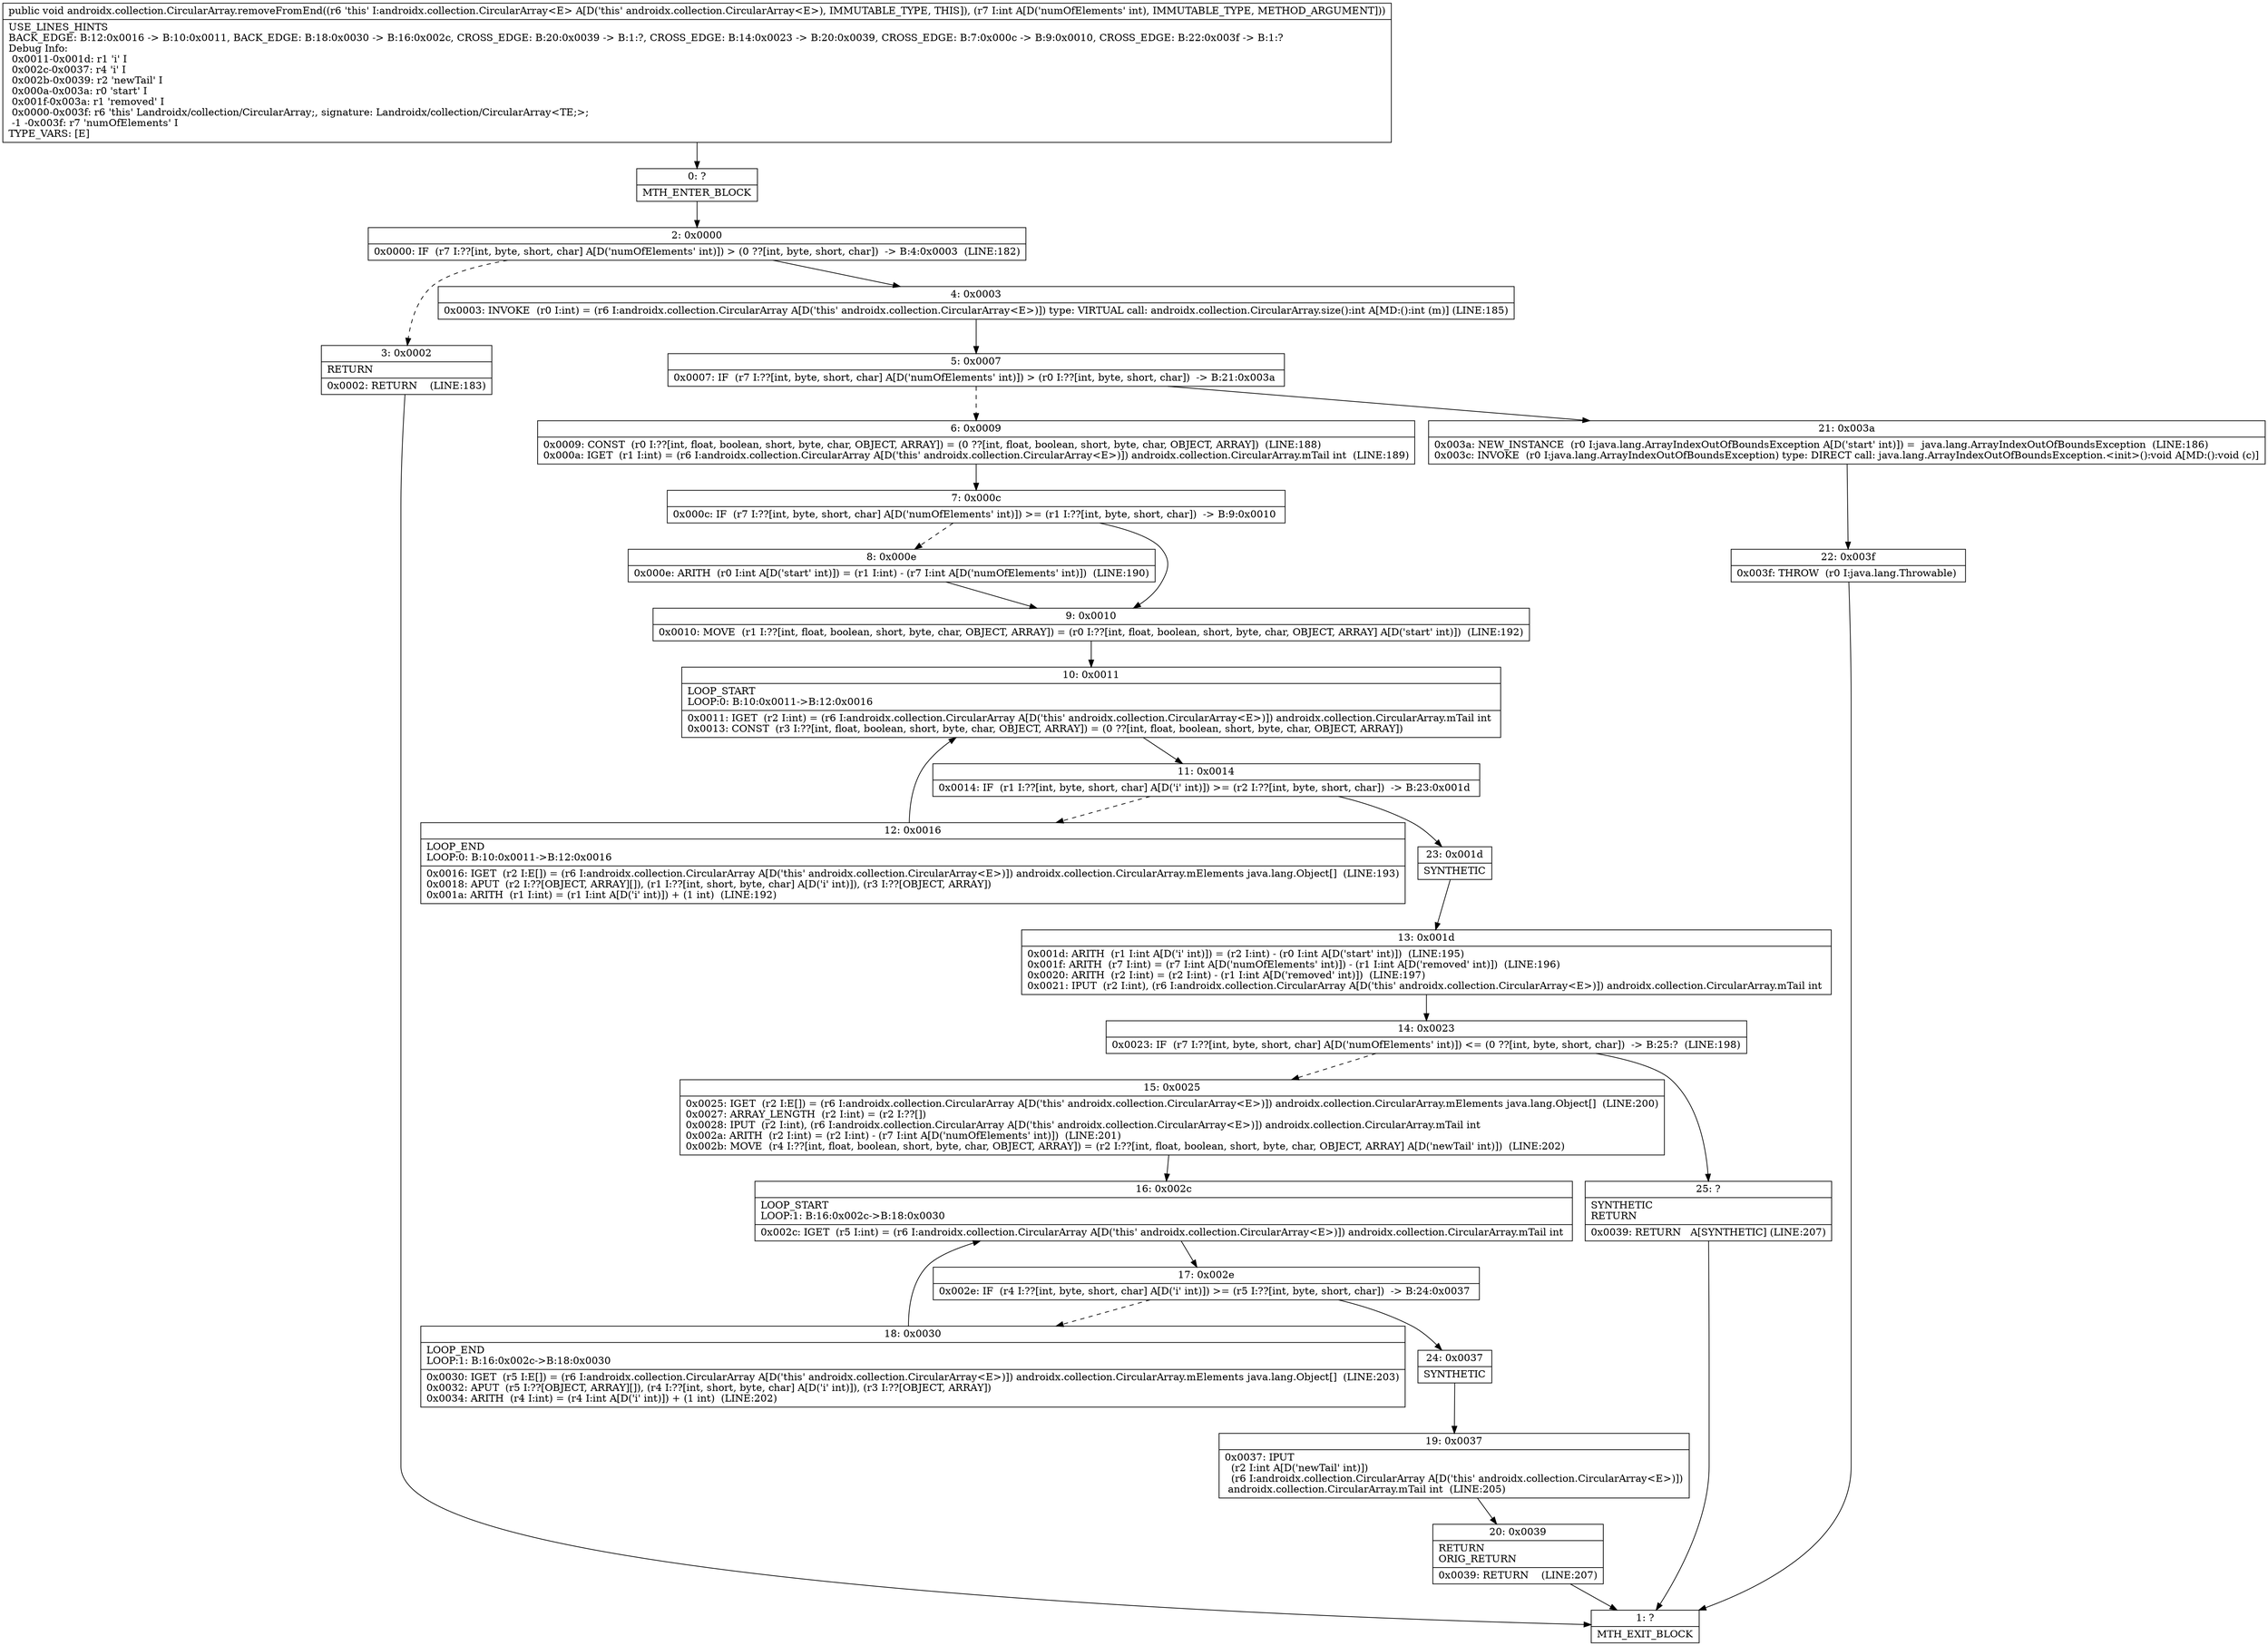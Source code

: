 digraph "CFG forandroidx.collection.CircularArray.removeFromEnd(I)V" {
Node_0 [shape=record,label="{0\:\ ?|MTH_ENTER_BLOCK\l}"];
Node_2 [shape=record,label="{2\:\ 0x0000|0x0000: IF  (r7 I:??[int, byte, short, char] A[D('numOfElements' int)]) \> (0 ??[int, byte, short, char])  \-\> B:4:0x0003  (LINE:182)\l}"];
Node_3 [shape=record,label="{3\:\ 0x0002|RETURN\l|0x0002: RETURN    (LINE:183)\l}"];
Node_1 [shape=record,label="{1\:\ ?|MTH_EXIT_BLOCK\l}"];
Node_4 [shape=record,label="{4\:\ 0x0003|0x0003: INVOKE  (r0 I:int) = (r6 I:androidx.collection.CircularArray A[D('this' androidx.collection.CircularArray\<E\>)]) type: VIRTUAL call: androidx.collection.CircularArray.size():int A[MD:():int (m)] (LINE:185)\l}"];
Node_5 [shape=record,label="{5\:\ 0x0007|0x0007: IF  (r7 I:??[int, byte, short, char] A[D('numOfElements' int)]) \> (r0 I:??[int, byte, short, char])  \-\> B:21:0x003a \l}"];
Node_6 [shape=record,label="{6\:\ 0x0009|0x0009: CONST  (r0 I:??[int, float, boolean, short, byte, char, OBJECT, ARRAY]) = (0 ??[int, float, boolean, short, byte, char, OBJECT, ARRAY])  (LINE:188)\l0x000a: IGET  (r1 I:int) = (r6 I:androidx.collection.CircularArray A[D('this' androidx.collection.CircularArray\<E\>)]) androidx.collection.CircularArray.mTail int  (LINE:189)\l}"];
Node_7 [shape=record,label="{7\:\ 0x000c|0x000c: IF  (r7 I:??[int, byte, short, char] A[D('numOfElements' int)]) \>= (r1 I:??[int, byte, short, char])  \-\> B:9:0x0010 \l}"];
Node_8 [shape=record,label="{8\:\ 0x000e|0x000e: ARITH  (r0 I:int A[D('start' int)]) = (r1 I:int) \- (r7 I:int A[D('numOfElements' int)])  (LINE:190)\l}"];
Node_9 [shape=record,label="{9\:\ 0x0010|0x0010: MOVE  (r1 I:??[int, float, boolean, short, byte, char, OBJECT, ARRAY]) = (r0 I:??[int, float, boolean, short, byte, char, OBJECT, ARRAY] A[D('start' int)])  (LINE:192)\l}"];
Node_10 [shape=record,label="{10\:\ 0x0011|LOOP_START\lLOOP:0: B:10:0x0011\-\>B:12:0x0016\l|0x0011: IGET  (r2 I:int) = (r6 I:androidx.collection.CircularArray A[D('this' androidx.collection.CircularArray\<E\>)]) androidx.collection.CircularArray.mTail int \l0x0013: CONST  (r3 I:??[int, float, boolean, short, byte, char, OBJECT, ARRAY]) = (0 ??[int, float, boolean, short, byte, char, OBJECT, ARRAY]) \l}"];
Node_11 [shape=record,label="{11\:\ 0x0014|0x0014: IF  (r1 I:??[int, byte, short, char] A[D('i' int)]) \>= (r2 I:??[int, byte, short, char])  \-\> B:23:0x001d \l}"];
Node_12 [shape=record,label="{12\:\ 0x0016|LOOP_END\lLOOP:0: B:10:0x0011\-\>B:12:0x0016\l|0x0016: IGET  (r2 I:E[]) = (r6 I:androidx.collection.CircularArray A[D('this' androidx.collection.CircularArray\<E\>)]) androidx.collection.CircularArray.mElements java.lang.Object[]  (LINE:193)\l0x0018: APUT  (r2 I:??[OBJECT, ARRAY][]), (r1 I:??[int, short, byte, char] A[D('i' int)]), (r3 I:??[OBJECT, ARRAY]) \l0x001a: ARITH  (r1 I:int) = (r1 I:int A[D('i' int)]) + (1 int)  (LINE:192)\l}"];
Node_23 [shape=record,label="{23\:\ 0x001d|SYNTHETIC\l}"];
Node_13 [shape=record,label="{13\:\ 0x001d|0x001d: ARITH  (r1 I:int A[D('i' int)]) = (r2 I:int) \- (r0 I:int A[D('start' int)])  (LINE:195)\l0x001f: ARITH  (r7 I:int) = (r7 I:int A[D('numOfElements' int)]) \- (r1 I:int A[D('removed' int)])  (LINE:196)\l0x0020: ARITH  (r2 I:int) = (r2 I:int) \- (r1 I:int A[D('removed' int)])  (LINE:197)\l0x0021: IPUT  (r2 I:int), (r6 I:androidx.collection.CircularArray A[D('this' androidx.collection.CircularArray\<E\>)]) androidx.collection.CircularArray.mTail int \l}"];
Node_14 [shape=record,label="{14\:\ 0x0023|0x0023: IF  (r7 I:??[int, byte, short, char] A[D('numOfElements' int)]) \<= (0 ??[int, byte, short, char])  \-\> B:25:?  (LINE:198)\l}"];
Node_15 [shape=record,label="{15\:\ 0x0025|0x0025: IGET  (r2 I:E[]) = (r6 I:androidx.collection.CircularArray A[D('this' androidx.collection.CircularArray\<E\>)]) androidx.collection.CircularArray.mElements java.lang.Object[]  (LINE:200)\l0x0027: ARRAY_LENGTH  (r2 I:int) = (r2 I:??[]) \l0x0028: IPUT  (r2 I:int), (r6 I:androidx.collection.CircularArray A[D('this' androidx.collection.CircularArray\<E\>)]) androidx.collection.CircularArray.mTail int \l0x002a: ARITH  (r2 I:int) = (r2 I:int) \- (r7 I:int A[D('numOfElements' int)])  (LINE:201)\l0x002b: MOVE  (r4 I:??[int, float, boolean, short, byte, char, OBJECT, ARRAY]) = (r2 I:??[int, float, boolean, short, byte, char, OBJECT, ARRAY] A[D('newTail' int)])  (LINE:202)\l}"];
Node_16 [shape=record,label="{16\:\ 0x002c|LOOP_START\lLOOP:1: B:16:0x002c\-\>B:18:0x0030\l|0x002c: IGET  (r5 I:int) = (r6 I:androidx.collection.CircularArray A[D('this' androidx.collection.CircularArray\<E\>)]) androidx.collection.CircularArray.mTail int \l}"];
Node_17 [shape=record,label="{17\:\ 0x002e|0x002e: IF  (r4 I:??[int, byte, short, char] A[D('i' int)]) \>= (r5 I:??[int, byte, short, char])  \-\> B:24:0x0037 \l}"];
Node_18 [shape=record,label="{18\:\ 0x0030|LOOP_END\lLOOP:1: B:16:0x002c\-\>B:18:0x0030\l|0x0030: IGET  (r5 I:E[]) = (r6 I:androidx.collection.CircularArray A[D('this' androidx.collection.CircularArray\<E\>)]) androidx.collection.CircularArray.mElements java.lang.Object[]  (LINE:203)\l0x0032: APUT  (r5 I:??[OBJECT, ARRAY][]), (r4 I:??[int, short, byte, char] A[D('i' int)]), (r3 I:??[OBJECT, ARRAY]) \l0x0034: ARITH  (r4 I:int) = (r4 I:int A[D('i' int)]) + (1 int)  (LINE:202)\l}"];
Node_24 [shape=record,label="{24\:\ 0x0037|SYNTHETIC\l}"];
Node_19 [shape=record,label="{19\:\ 0x0037|0x0037: IPUT  \l  (r2 I:int A[D('newTail' int)])\l  (r6 I:androidx.collection.CircularArray A[D('this' androidx.collection.CircularArray\<E\>)])\l androidx.collection.CircularArray.mTail int  (LINE:205)\l}"];
Node_20 [shape=record,label="{20\:\ 0x0039|RETURN\lORIG_RETURN\l|0x0039: RETURN    (LINE:207)\l}"];
Node_25 [shape=record,label="{25\:\ ?|SYNTHETIC\lRETURN\l|0x0039: RETURN   A[SYNTHETIC] (LINE:207)\l}"];
Node_21 [shape=record,label="{21\:\ 0x003a|0x003a: NEW_INSTANCE  (r0 I:java.lang.ArrayIndexOutOfBoundsException A[D('start' int)]) =  java.lang.ArrayIndexOutOfBoundsException  (LINE:186)\l0x003c: INVOKE  (r0 I:java.lang.ArrayIndexOutOfBoundsException) type: DIRECT call: java.lang.ArrayIndexOutOfBoundsException.\<init\>():void A[MD:():void (c)]\l}"];
Node_22 [shape=record,label="{22\:\ 0x003f|0x003f: THROW  (r0 I:java.lang.Throwable) \l}"];
MethodNode[shape=record,label="{public void androidx.collection.CircularArray.removeFromEnd((r6 'this' I:androidx.collection.CircularArray\<E\> A[D('this' androidx.collection.CircularArray\<E\>), IMMUTABLE_TYPE, THIS]), (r7 I:int A[D('numOfElements' int), IMMUTABLE_TYPE, METHOD_ARGUMENT]))  | USE_LINES_HINTS\lBACK_EDGE: B:12:0x0016 \-\> B:10:0x0011, BACK_EDGE: B:18:0x0030 \-\> B:16:0x002c, CROSS_EDGE: B:20:0x0039 \-\> B:1:?, CROSS_EDGE: B:14:0x0023 \-\> B:20:0x0039, CROSS_EDGE: B:7:0x000c \-\> B:9:0x0010, CROSS_EDGE: B:22:0x003f \-\> B:1:?\lDebug Info:\l  0x0011\-0x001d: r1 'i' I\l  0x002c\-0x0037: r4 'i' I\l  0x002b\-0x0039: r2 'newTail' I\l  0x000a\-0x003a: r0 'start' I\l  0x001f\-0x003a: r1 'removed' I\l  0x0000\-0x003f: r6 'this' Landroidx\/collection\/CircularArray;, signature: Landroidx\/collection\/CircularArray\<TE;\>;\l  \-1 \-0x003f: r7 'numOfElements' I\lTYPE_VARS: [E]\l}"];
MethodNode -> Node_0;Node_0 -> Node_2;
Node_2 -> Node_3[style=dashed];
Node_2 -> Node_4;
Node_3 -> Node_1;
Node_4 -> Node_5;
Node_5 -> Node_6[style=dashed];
Node_5 -> Node_21;
Node_6 -> Node_7;
Node_7 -> Node_8[style=dashed];
Node_7 -> Node_9;
Node_8 -> Node_9;
Node_9 -> Node_10;
Node_10 -> Node_11;
Node_11 -> Node_12[style=dashed];
Node_11 -> Node_23;
Node_12 -> Node_10;
Node_23 -> Node_13;
Node_13 -> Node_14;
Node_14 -> Node_15[style=dashed];
Node_14 -> Node_25;
Node_15 -> Node_16;
Node_16 -> Node_17;
Node_17 -> Node_18[style=dashed];
Node_17 -> Node_24;
Node_18 -> Node_16;
Node_24 -> Node_19;
Node_19 -> Node_20;
Node_20 -> Node_1;
Node_25 -> Node_1;
Node_21 -> Node_22;
Node_22 -> Node_1;
}

